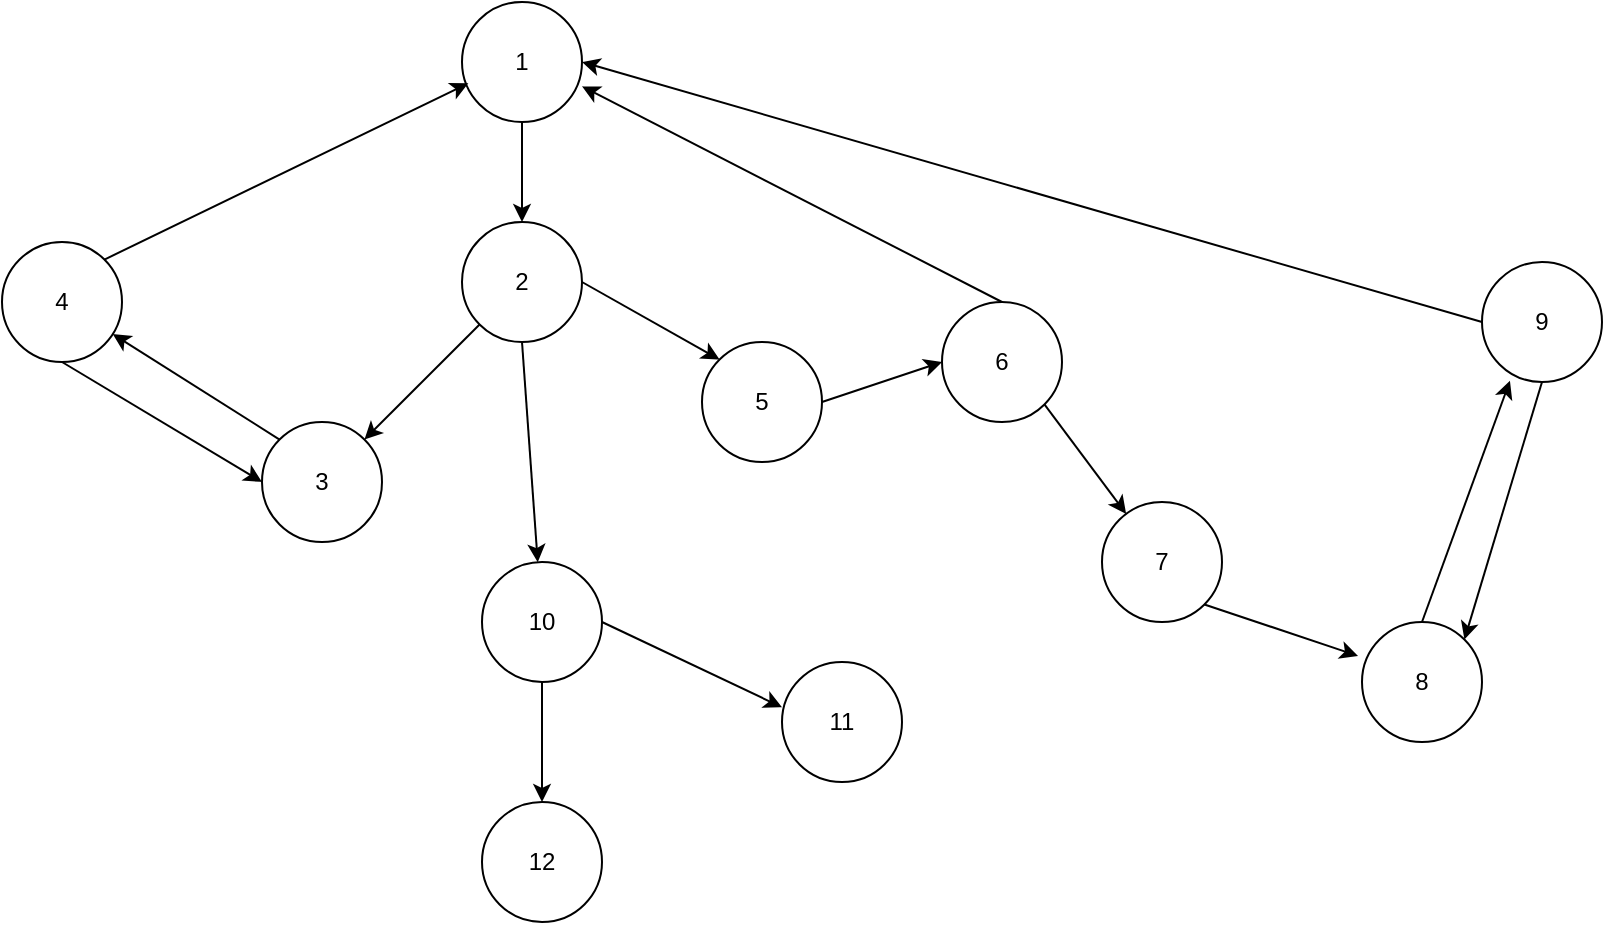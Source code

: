 <mxfile version="22.0.3" type="device">
  <diagram name="第 1 页" id="r-X4WVuhDy7n_6hin7sT">
    <mxGraphModel dx="1036" dy="614" grid="1" gridSize="10" guides="1" tooltips="1" connect="1" arrows="1" fold="1" page="1" pageScale="1" pageWidth="200000" pageHeight="200000" math="0" shadow="0">
      <root>
        <mxCell id="0" />
        <mxCell id="1" parent="0" />
        <mxCell id="XeoY4RP-CWIzNBW1dNc5-17" style="rounded=0;orthogonalLoop=1;jettySize=auto;html=1;exitX=0.5;exitY=1;exitDx=0;exitDy=0;entryX=0.5;entryY=0;entryDx=0;entryDy=0;fontFamily=Helvetica;fontSize=12;fontColor=default;" edge="1" parent="1" source="XeoY4RP-CWIzNBW1dNc5-1" target="XeoY4RP-CWIzNBW1dNc5-5">
          <mxGeometry relative="1" as="geometry" />
        </mxCell>
        <mxCell id="XeoY4RP-CWIzNBW1dNc5-1" value="1" style="ellipse;whiteSpace=wrap;html=1;" vertex="1" parent="1">
          <mxGeometry x="440" y="100" width="60" height="60" as="geometry" />
        </mxCell>
        <mxCell id="XeoY4RP-CWIzNBW1dNc5-18" style="edgeStyle=none;shape=connector;rounded=0;orthogonalLoop=1;jettySize=auto;html=1;exitX=0;exitY=1;exitDx=0;exitDy=0;entryX=1;entryY=0;entryDx=0;entryDy=0;labelBackgroundColor=default;strokeColor=default;align=center;verticalAlign=middle;fontFamily=Helvetica;fontSize=12;fontColor=default;endArrow=classic;" edge="1" parent="1" source="XeoY4RP-CWIzNBW1dNc5-5" target="XeoY4RP-CWIzNBW1dNc5-6">
          <mxGeometry relative="1" as="geometry" />
        </mxCell>
        <mxCell id="XeoY4RP-CWIzNBW1dNc5-22" style="edgeStyle=none;shape=connector;rounded=0;orthogonalLoop=1;jettySize=auto;html=1;exitX=1;exitY=0.5;exitDx=0;exitDy=0;entryX=0;entryY=0;entryDx=0;entryDy=0;labelBackgroundColor=default;strokeColor=default;align=center;verticalAlign=middle;fontFamily=Helvetica;fontSize=12;fontColor=default;endArrow=classic;" edge="1" parent="1" source="XeoY4RP-CWIzNBW1dNc5-5" target="XeoY4RP-CWIzNBW1dNc5-8">
          <mxGeometry relative="1" as="geometry" />
        </mxCell>
        <mxCell id="XeoY4RP-CWIzNBW1dNc5-31" style="edgeStyle=none;shape=connector;rounded=0;orthogonalLoop=1;jettySize=auto;html=1;exitX=0.5;exitY=1;exitDx=0;exitDy=0;labelBackgroundColor=default;strokeColor=default;align=center;verticalAlign=middle;fontFamily=Helvetica;fontSize=12;fontColor=default;endArrow=classic;" edge="1" parent="1" source="XeoY4RP-CWIzNBW1dNc5-5" target="XeoY4RP-CWIzNBW1dNc5-14">
          <mxGeometry relative="1" as="geometry" />
        </mxCell>
        <mxCell id="XeoY4RP-CWIzNBW1dNc5-5" value="2" style="ellipse;whiteSpace=wrap;html=1;" vertex="1" parent="1">
          <mxGeometry x="440" y="210" width="60" height="60" as="geometry" />
        </mxCell>
        <mxCell id="XeoY4RP-CWIzNBW1dNc5-19" style="edgeStyle=none;shape=connector;rounded=0;orthogonalLoop=1;jettySize=auto;html=1;exitX=0;exitY=0;exitDx=0;exitDy=0;labelBackgroundColor=default;strokeColor=default;align=center;verticalAlign=middle;fontFamily=Helvetica;fontSize=12;fontColor=default;endArrow=classic;" edge="1" parent="1" source="XeoY4RP-CWIzNBW1dNc5-6" target="XeoY4RP-CWIzNBW1dNc5-7">
          <mxGeometry relative="1" as="geometry" />
        </mxCell>
        <mxCell id="XeoY4RP-CWIzNBW1dNc5-6" value="3" style="ellipse;whiteSpace=wrap;html=1;" vertex="1" parent="1">
          <mxGeometry x="340" y="310" width="60" height="60" as="geometry" />
        </mxCell>
        <mxCell id="XeoY4RP-CWIzNBW1dNc5-21" style="edgeStyle=none;shape=connector;rounded=0;orthogonalLoop=1;jettySize=auto;html=1;exitX=0.5;exitY=1;exitDx=0;exitDy=0;entryX=0;entryY=0.5;entryDx=0;entryDy=0;labelBackgroundColor=default;strokeColor=default;align=center;verticalAlign=middle;fontFamily=Helvetica;fontSize=12;fontColor=default;endArrow=classic;" edge="1" parent="1" source="XeoY4RP-CWIzNBW1dNc5-7" target="XeoY4RP-CWIzNBW1dNc5-6">
          <mxGeometry relative="1" as="geometry" />
        </mxCell>
        <mxCell id="XeoY4RP-CWIzNBW1dNc5-7" value="4" style="ellipse;whiteSpace=wrap;html=1;" vertex="1" parent="1">
          <mxGeometry x="210" y="220" width="60" height="60" as="geometry" />
        </mxCell>
        <mxCell id="XeoY4RP-CWIzNBW1dNc5-23" style="edgeStyle=none;shape=connector;rounded=0;orthogonalLoop=1;jettySize=auto;html=1;exitX=1;exitY=0.5;exitDx=0;exitDy=0;entryX=0;entryY=0.5;entryDx=0;entryDy=0;labelBackgroundColor=default;strokeColor=default;align=center;verticalAlign=middle;fontFamily=Helvetica;fontSize=12;fontColor=default;endArrow=classic;" edge="1" parent="1" source="XeoY4RP-CWIzNBW1dNc5-8" target="XeoY4RP-CWIzNBW1dNc5-9">
          <mxGeometry relative="1" as="geometry" />
        </mxCell>
        <mxCell id="XeoY4RP-CWIzNBW1dNc5-8" value="5" style="ellipse;whiteSpace=wrap;html=1;" vertex="1" parent="1">
          <mxGeometry x="560" y="270" width="60" height="60" as="geometry" />
        </mxCell>
        <mxCell id="XeoY4RP-CWIzNBW1dNc5-24" style="edgeStyle=none;shape=connector;rounded=0;orthogonalLoop=1;jettySize=auto;html=1;exitX=1;exitY=1;exitDx=0;exitDy=0;labelBackgroundColor=default;strokeColor=default;align=center;verticalAlign=middle;fontFamily=Helvetica;fontSize=12;fontColor=default;endArrow=classic;" edge="1" parent="1" source="XeoY4RP-CWIzNBW1dNc5-9" target="XeoY4RP-CWIzNBW1dNc5-10">
          <mxGeometry relative="1" as="geometry" />
        </mxCell>
        <mxCell id="XeoY4RP-CWIzNBW1dNc5-9" value="6" style="ellipse;whiteSpace=wrap;html=1;" vertex="1" parent="1">
          <mxGeometry x="680" y="250" width="60" height="60" as="geometry" />
        </mxCell>
        <mxCell id="XeoY4RP-CWIzNBW1dNc5-10" value="7" style="ellipse;whiteSpace=wrap;html=1;" vertex="1" parent="1">
          <mxGeometry x="760" y="350" width="60" height="60" as="geometry" />
        </mxCell>
        <mxCell id="XeoY4RP-CWIzNBW1dNc5-12" value="8" style="ellipse;whiteSpace=wrap;html=1;" vertex="1" parent="1">
          <mxGeometry x="890" y="410" width="60" height="60" as="geometry" />
        </mxCell>
        <mxCell id="XeoY4RP-CWIzNBW1dNc5-29" style="edgeStyle=none;shape=connector;rounded=0;orthogonalLoop=1;jettySize=auto;html=1;exitX=0.5;exitY=1;exitDx=0;exitDy=0;entryX=1;entryY=0;entryDx=0;entryDy=0;labelBackgroundColor=default;strokeColor=default;align=center;verticalAlign=middle;fontFamily=Helvetica;fontSize=12;fontColor=default;endArrow=classic;" edge="1" parent="1" source="XeoY4RP-CWIzNBW1dNc5-13" target="XeoY4RP-CWIzNBW1dNc5-12">
          <mxGeometry relative="1" as="geometry" />
        </mxCell>
        <mxCell id="XeoY4RP-CWIzNBW1dNc5-30" style="edgeStyle=none;shape=connector;rounded=0;orthogonalLoop=1;jettySize=auto;html=1;exitX=0;exitY=0.5;exitDx=0;exitDy=0;entryX=1;entryY=0.5;entryDx=0;entryDy=0;labelBackgroundColor=default;strokeColor=default;align=center;verticalAlign=middle;fontFamily=Helvetica;fontSize=12;fontColor=default;endArrow=classic;" edge="1" parent="1" source="XeoY4RP-CWIzNBW1dNc5-13" target="XeoY4RP-CWIzNBW1dNc5-1">
          <mxGeometry relative="1" as="geometry" />
        </mxCell>
        <mxCell id="XeoY4RP-CWIzNBW1dNc5-13" value="9" style="ellipse;whiteSpace=wrap;html=1;" vertex="1" parent="1">
          <mxGeometry x="950" y="230" width="60" height="60" as="geometry" />
        </mxCell>
        <mxCell id="XeoY4RP-CWIzNBW1dNc5-32" style="edgeStyle=none;shape=connector;rounded=0;orthogonalLoop=1;jettySize=auto;html=1;exitX=0.5;exitY=1;exitDx=0;exitDy=0;entryX=0.5;entryY=0;entryDx=0;entryDy=0;labelBackgroundColor=default;strokeColor=default;align=center;verticalAlign=middle;fontFamily=Helvetica;fontSize=12;fontColor=default;endArrow=classic;" edge="1" parent="1" source="XeoY4RP-CWIzNBW1dNc5-14" target="XeoY4RP-CWIzNBW1dNc5-16">
          <mxGeometry relative="1" as="geometry" />
        </mxCell>
        <mxCell id="XeoY4RP-CWIzNBW1dNc5-14" value="10" style="ellipse;whiteSpace=wrap;html=1;" vertex="1" parent="1">
          <mxGeometry x="450" y="380" width="60" height="60" as="geometry" />
        </mxCell>
        <mxCell id="XeoY4RP-CWIzNBW1dNc5-15" value="11" style="ellipse;whiteSpace=wrap;html=1;" vertex="1" parent="1">
          <mxGeometry x="600" y="430" width="60" height="60" as="geometry" />
        </mxCell>
        <mxCell id="XeoY4RP-CWIzNBW1dNc5-16" value="12" style="ellipse;whiteSpace=wrap;html=1;" vertex="1" parent="1">
          <mxGeometry x="450" y="500" width="60" height="60" as="geometry" />
        </mxCell>
        <mxCell id="XeoY4RP-CWIzNBW1dNc5-20" style="edgeStyle=none;shape=connector;rounded=0;orthogonalLoop=1;jettySize=auto;html=1;exitX=1;exitY=0;exitDx=0;exitDy=0;entryX=0.053;entryY=0.677;entryDx=0;entryDy=0;entryPerimeter=0;labelBackgroundColor=default;strokeColor=default;align=center;verticalAlign=middle;fontFamily=Helvetica;fontSize=12;fontColor=default;endArrow=classic;" edge="1" parent="1" source="XeoY4RP-CWIzNBW1dNc5-7" target="XeoY4RP-CWIzNBW1dNc5-1">
          <mxGeometry relative="1" as="geometry" />
        </mxCell>
        <mxCell id="XeoY4RP-CWIzNBW1dNc5-25" style="edgeStyle=none;shape=connector;rounded=0;orthogonalLoop=1;jettySize=auto;html=1;exitX=1;exitY=1;exitDx=0;exitDy=0;entryX=-0.033;entryY=0.283;entryDx=0;entryDy=0;entryPerimeter=0;labelBackgroundColor=default;strokeColor=default;align=center;verticalAlign=middle;fontFamily=Helvetica;fontSize=12;fontColor=default;endArrow=classic;" edge="1" parent="1" source="XeoY4RP-CWIzNBW1dNc5-10" target="XeoY4RP-CWIzNBW1dNc5-12">
          <mxGeometry relative="1" as="geometry" />
        </mxCell>
        <mxCell id="XeoY4RP-CWIzNBW1dNc5-27" style="edgeStyle=none;shape=connector;rounded=0;orthogonalLoop=1;jettySize=auto;html=1;exitX=0.5;exitY=0;exitDx=0;exitDy=0;entryX=0.233;entryY=0.99;entryDx=0;entryDy=0;entryPerimeter=0;labelBackgroundColor=default;strokeColor=default;align=center;verticalAlign=middle;fontFamily=Helvetica;fontSize=12;fontColor=default;endArrow=classic;" edge="1" parent="1" source="XeoY4RP-CWIzNBW1dNc5-12" target="XeoY4RP-CWIzNBW1dNc5-13">
          <mxGeometry relative="1" as="geometry" />
        </mxCell>
        <mxCell id="XeoY4RP-CWIzNBW1dNc5-28" style="edgeStyle=none;shape=connector;rounded=0;orthogonalLoop=1;jettySize=auto;html=1;exitX=0.5;exitY=0;exitDx=0;exitDy=0;entryX=1;entryY=0.703;entryDx=0;entryDy=0;entryPerimeter=0;labelBackgroundColor=default;strokeColor=default;align=center;verticalAlign=middle;fontFamily=Helvetica;fontSize=12;fontColor=default;endArrow=classic;" edge="1" parent="1" source="XeoY4RP-CWIzNBW1dNc5-9" target="XeoY4RP-CWIzNBW1dNc5-1">
          <mxGeometry relative="1" as="geometry" />
        </mxCell>
        <mxCell id="XeoY4RP-CWIzNBW1dNc5-33" style="edgeStyle=none;shape=connector;rounded=0;orthogonalLoop=1;jettySize=auto;html=1;exitX=1;exitY=0.5;exitDx=0;exitDy=0;entryX=0;entryY=0.377;entryDx=0;entryDy=0;entryPerimeter=0;labelBackgroundColor=default;strokeColor=default;align=center;verticalAlign=middle;fontFamily=Helvetica;fontSize=12;fontColor=default;endArrow=classic;" edge="1" parent="1" source="XeoY4RP-CWIzNBW1dNc5-14" target="XeoY4RP-CWIzNBW1dNc5-15">
          <mxGeometry relative="1" as="geometry" />
        </mxCell>
      </root>
    </mxGraphModel>
  </diagram>
</mxfile>
